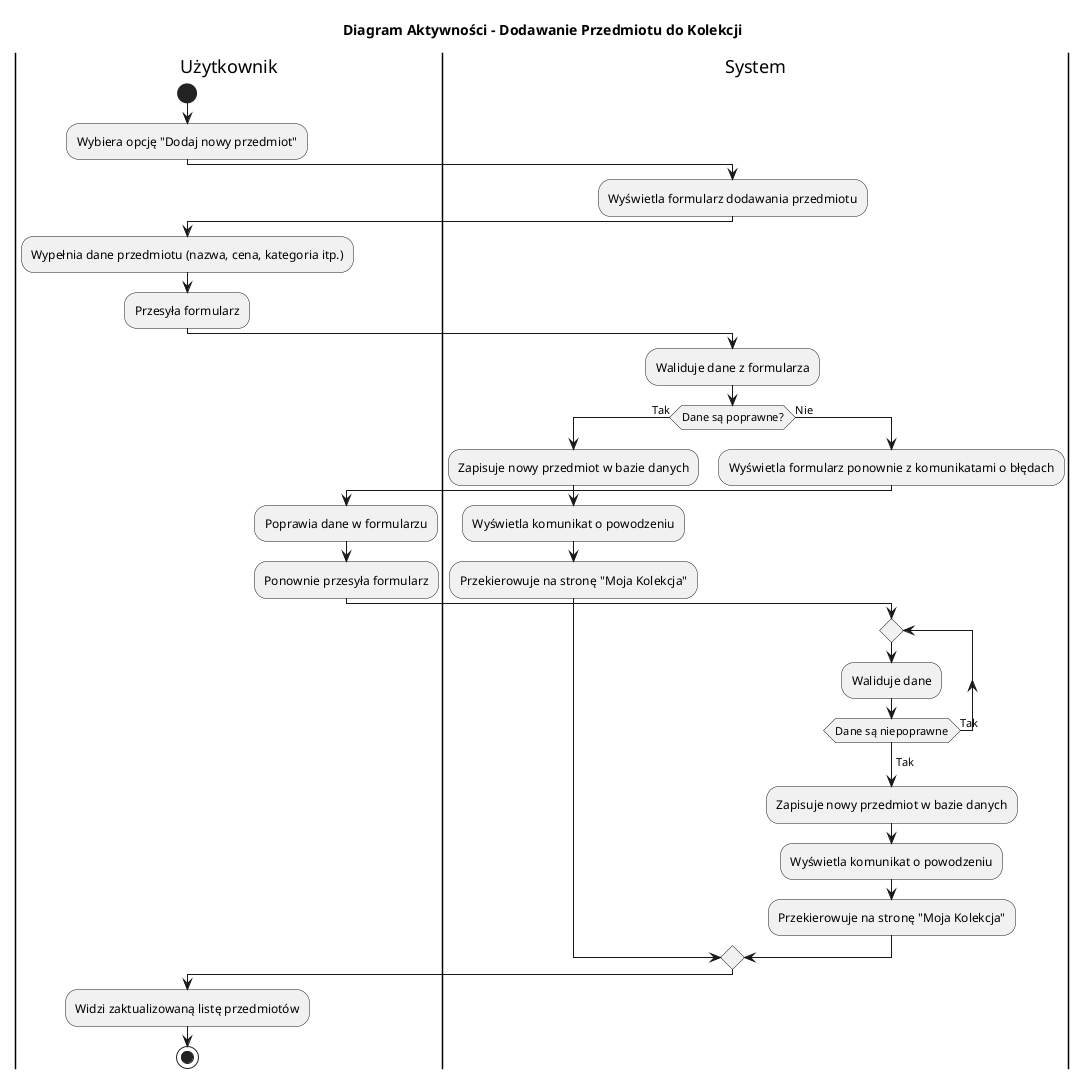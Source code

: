 @startuml
title Diagram Aktywności - Dodawanie Przedmiotu do Kolekcji

|Użytkownik|
start
:Wybiera opcję "Dodaj nowy przedmiot";

|System|
:Wyświetla formularz dodawania przedmiotu;

|Użytkownik|
:Wypełnia dane przedmiotu (nazwa, cena, kategoria itp.);
:Przesyła formularz;

|System|
:Waliduje dane z formularza;

if (Dane są poprawne?) then (Tak)
  :Zapisuje nowy przedmiot w bazie danych;
  :Wyświetla komunikat o powodzeniu;
  :Przekierowuje na stronę "Moja Kolekcja";
else (Nie)
  :Wyświetla formularz ponownie z komunikatami o błędach;
  |Użytkownik|
  :Poprawia dane w formularzu;
  :Ponownie przesyła formularz;
  |System|
  repeat
  :Waliduje dane;
  repeat while (Dane są niepoprawne) is (Tak)
  ->Tak;
  :Zapisuje nowy przedmiot w bazie danych;
  :Wyświetla komunikat o powodzeniu;
  :Przekierowuje na stronę "Moja Kolekcja";
endif

|Użytkownik|
:Widzi zaktualizowaną listę przedmiotów;
stop

@enduml
